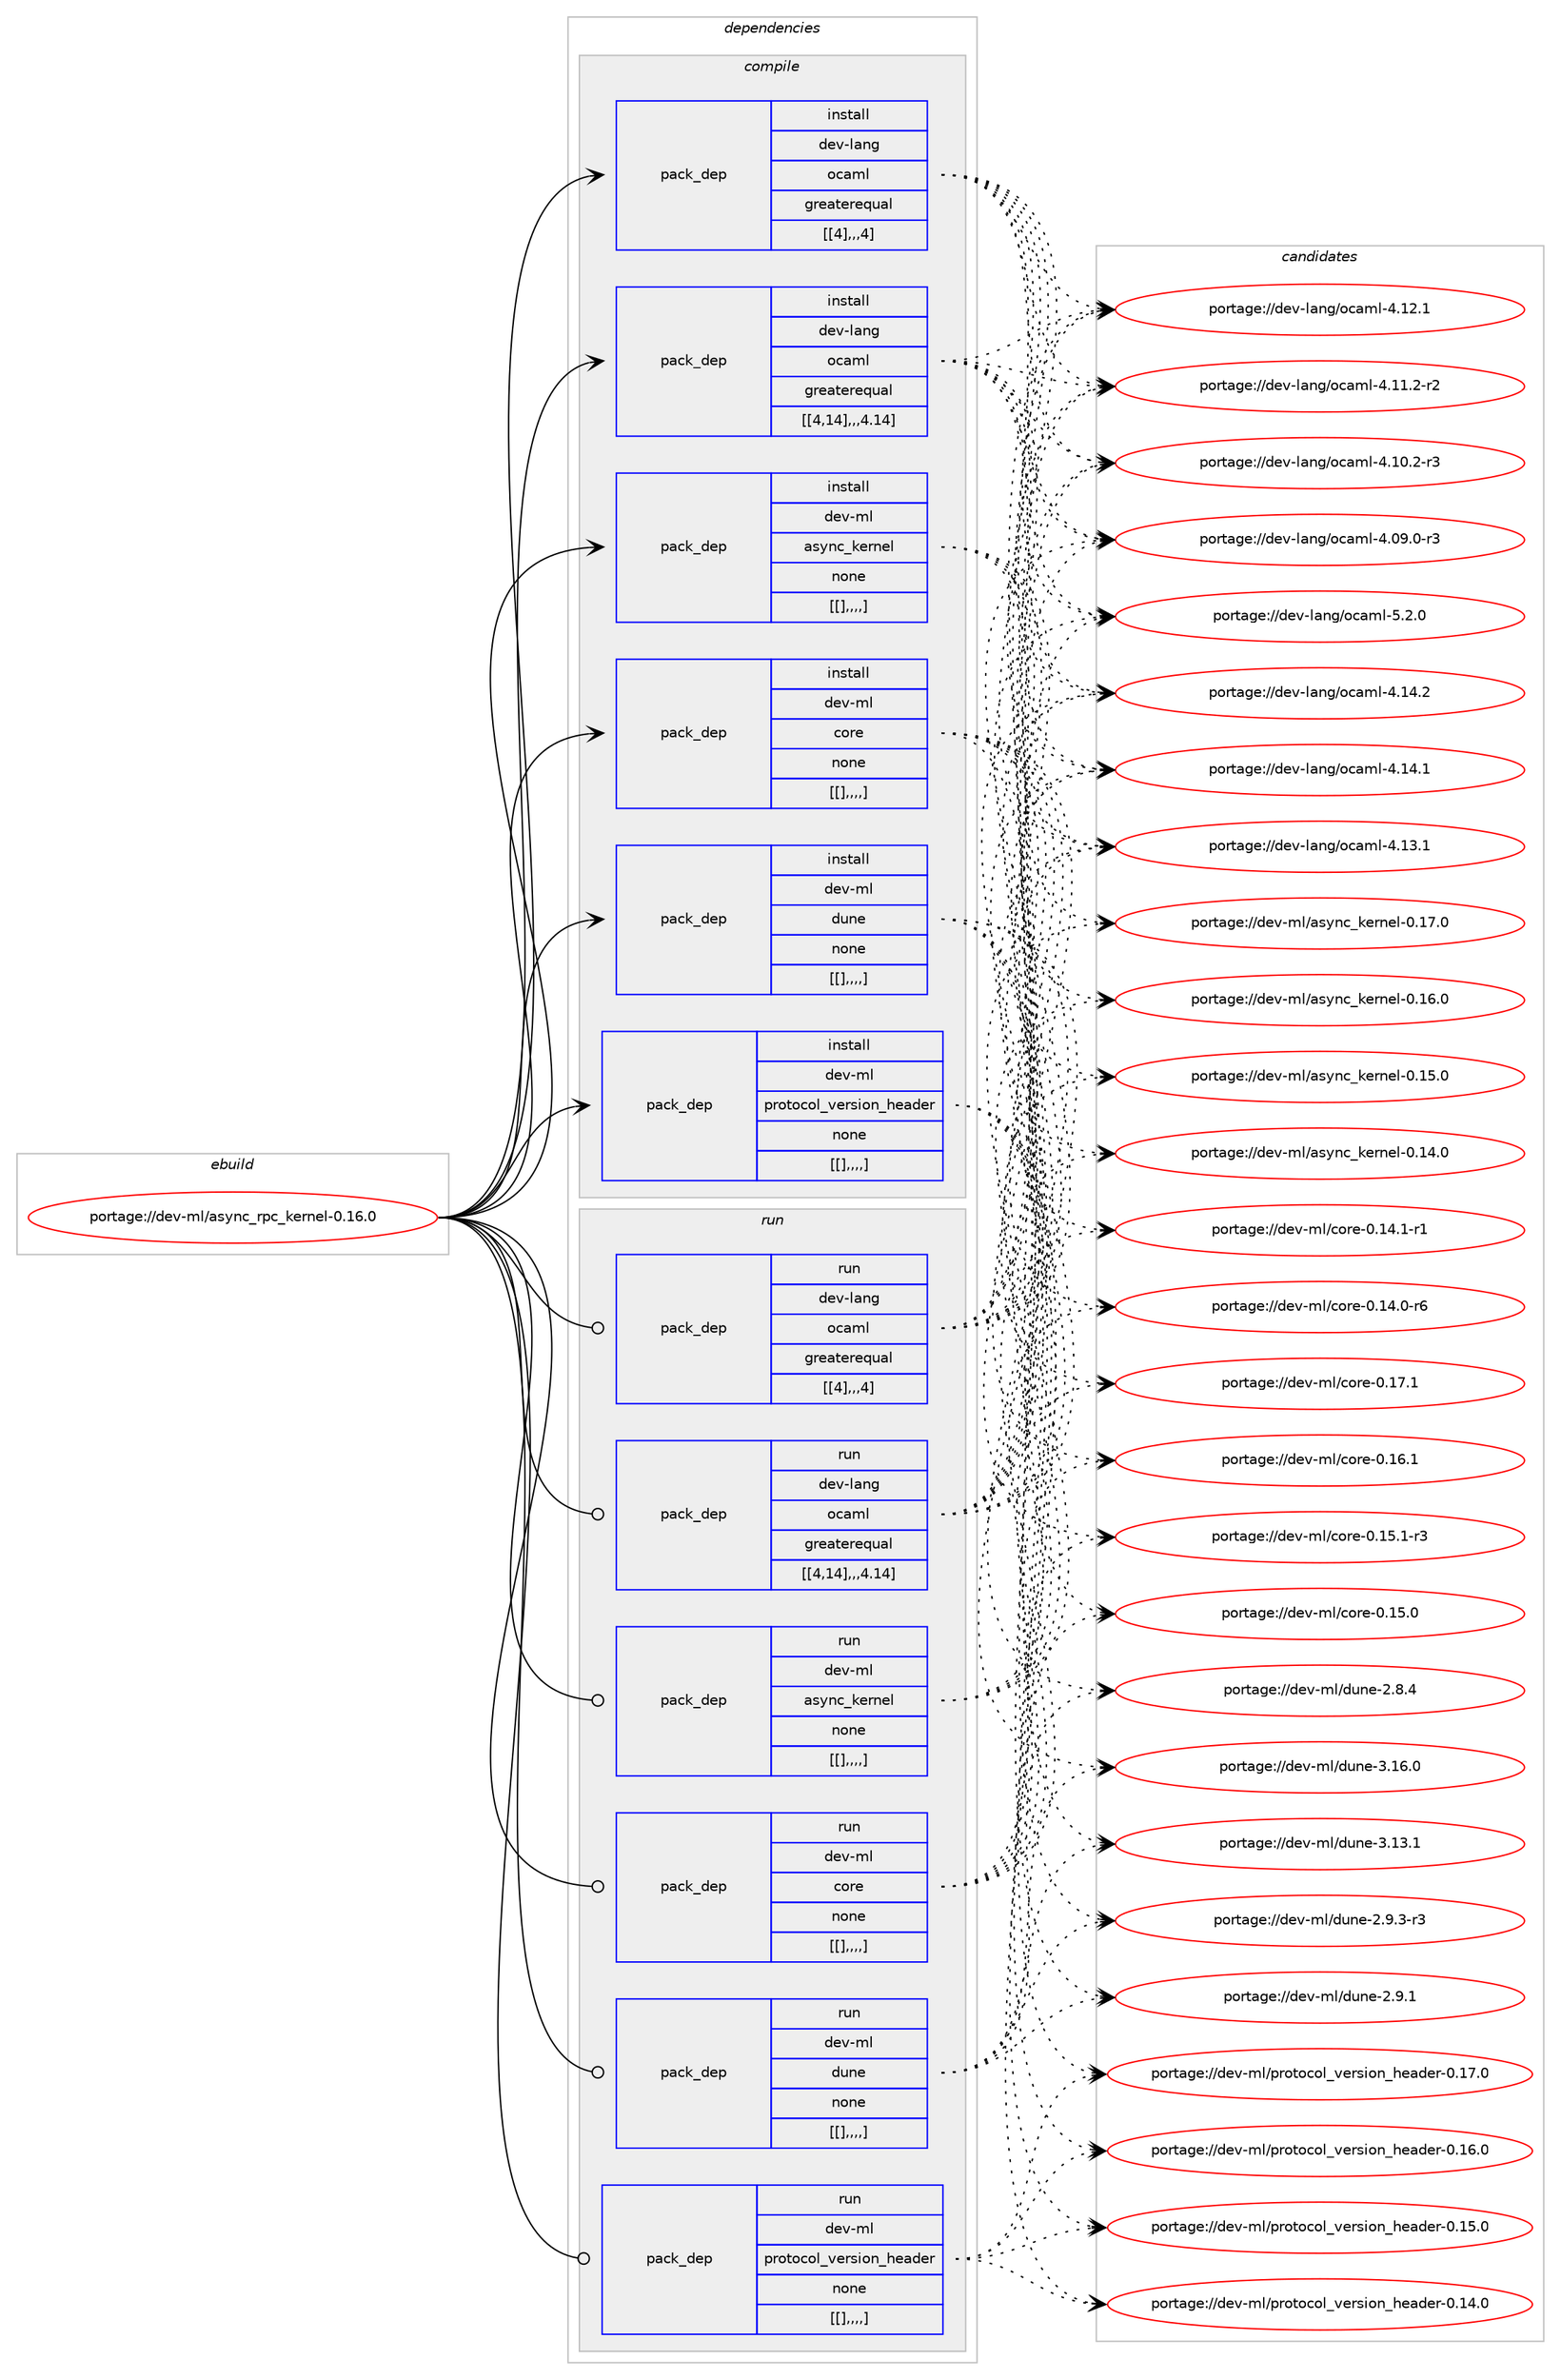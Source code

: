digraph prolog {

# *************
# Graph options
# *************

newrank=true;
concentrate=true;
compound=true;
graph [rankdir=LR,fontname=Helvetica,fontsize=10,ranksep=1.5];#, ranksep=2.5, nodesep=0.2];
edge  [arrowhead=vee];
node  [fontname=Helvetica,fontsize=10];

# **********
# The ebuild
# **********

subgraph cluster_leftcol {
color=gray;
label=<<i>ebuild</i>>;
id [label="portage://dev-ml/async_rpc_kernel-0.16.0", color=red, width=4, href="../dev-ml/async_rpc_kernel-0.16.0.svg"];
}

# ****************
# The dependencies
# ****************

subgraph cluster_midcol {
color=gray;
label=<<i>dependencies</i>>;
subgraph cluster_compile {
fillcolor="#eeeeee";
style=filled;
label=<<i>compile</i>>;
subgraph pack87255 {
dependency118155 [label=<<TABLE BORDER="0" CELLBORDER="1" CELLSPACING="0" CELLPADDING="4" WIDTH="220"><TR><TD ROWSPAN="6" CELLPADDING="30">pack_dep</TD></TR><TR><TD WIDTH="110">install</TD></TR><TR><TD>dev-lang</TD></TR><TR><TD>ocaml</TD></TR><TR><TD>greaterequal</TD></TR><TR><TD>[[4],,,4]</TD></TR></TABLE>>, shape=none, color=blue];
}
id:e -> dependency118155:w [weight=20,style="solid",arrowhead="vee"];
subgraph pack87256 {
dependency118156 [label=<<TABLE BORDER="0" CELLBORDER="1" CELLSPACING="0" CELLPADDING="4" WIDTH="220"><TR><TD ROWSPAN="6" CELLPADDING="30">pack_dep</TD></TR><TR><TD WIDTH="110">install</TD></TR><TR><TD>dev-lang</TD></TR><TR><TD>ocaml</TD></TR><TR><TD>greaterequal</TD></TR><TR><TD>[[4,14],,,4.14]</TD></TR></TABLE>>, shape=none, color=blue];
}
id:e -> dependency118156:w [weight=20,style="solid",arrowhead="vee"];
subgraph pack87257 {
dependency118157 [label=<<TABLE BORDER="0" CELLBORDER="1" CELLSPACING="0" CELLPADDING="4" WIDTH="220"><TR><TD ROWSPAN="6" CELLPADDING="30">pack_dep</TD></TR><TR><TD WIDTH="110">install</TD></TR><TR><TD>dev-ml</TD></TR><TR><TD>async_kernel</TD></TR><TR><TD>none</TD></TR><TR><TD>[[],,,,]</TD></TR></TABLE>>, shape=none, color=blue];
}
id:e -> dependency118157:w [weight=20,style="solid",arrowhead="vee"];
subgraph pack87258 {
dependency118158 [label=<<TABLE BORDER="0" CELLBORDER="1" CELLSPACING="0" CELLPADDING="4" WIDTH="220"><TR><TD ROWSPAN="6" CELLPADDING="30">pack_dep</TD></TR><TR><TD WIDTH="110">install</TD></TR><TR><TD>dev-ml</TD></TR><TR><TD>core</TD></TR><TR><TD>none</TD></TR><TR><TD>[[],,,,]</TD></TR></TABLE>>, shape=none, color=blue];
}
id:e -> dependency118158:w [weight=20,style="solid",arrowhead="vee"];
subgraph pack87259 {
dependency118159 [label=<<TABLE BORDER="0" CELLBORDER="1" CELLSPACING="0" CELLPADDING="4" WIDTH="220"><TR><TD ROWSPAN="6" CELLPADDING="30">pack_dep</TD></TR><TR><TD WIDTH="110">install</TD></TR><TR><TD>dev-ml</TD></TR><TR><TD>dune</TD></TR><TR><TD>none</TD></TR><TR><TD>[[],,,,]</TD></TR></TABLE>>, shape=none, color=blue];
}
id:e -> dependency118159:w [weight=20,style="solid",arrowhead="vee"];
subgraph pack87260 {
dependency118160 [label=<<TABLE BORDER="0" CELLBORDER="1" CELLSPACING="0" CELLPADDING="4" WIDTH="220"><TR><TD ROWSPAN="6" CELLPADDING="30">pack_dep</TD></TR><TR><TD WIDTH="110">install</TD></TR><TR><TD>dev-ml</TD></TR><TR><TD>protocol_version_header</TD></TR><TR><TD>none</TD></TR><TR><TD>[[],,,,]</TD></TR></TABLE>>, shape=none, color=blue];
}
id:e -> dependency118160:w [weight=20,style="solid",arrowhead="vee"];
}
subgraph cluster_compileandrun {
fillcolor="#eeeeee";
style=filled;
label=<<i>compile and run</i>>;
}
subgraph cluster_run {
fillcolor="#eeeeee";
style=filled;
label=<<i>run</i>>;
subgraph pack87261 {
dependency118161 [label=<<TABLE BORDER="0" CELLBORDER="1" CELLSPACING="0" CELLPADDING="4" WIDTH="220"><TR><TD ROWSPAN="6" CELLPADDING="30">pack_dep</TD></TR><TR><TD WIDTH="110">run</TD></TR><TR><TD>dev-lang</TD></TR><TR><TD>ocaml</TD></TR><TR><TD>greaterequal</TD></TR><TR><TD>[[4],,,4]</TD></TR></TABLE>>, shape=none, color=blue];
}
id:e -> dependency118161:w [weight=20,style="solid",arrowhead="odot"];
subgraph pack87262 {
dependency118162 [label=<<TABLE BORDER="0" CELLBORDER="1" CELLSPACING="0" CELLPADDING="4" WIDTH="220"><TR><TD ROWSPAN="6" CELLPADDING="30">pack_dep</TD></TR><TR><TD WIDTH="110">run</TD></TR><TR><TD>dev-lang</TD></TR><TR><TD>ocaml</TD></TR><TR><TD>greaterequal</TD></TR><TR><TD>[[4,14],,,4.14]</TD></TR></TABLE>>, shape=none, color=blue];
}
id:e -> dependency118162:w [weight=20,style="solid",arrowhead="odot"];
subgraph pack87263 {
dependency118163 [label=<<TABLE BORDER="0" CELLBORDER="1" CELLSPACING="0" CELLPADDING="4" WIDTH="220"><TR><TD ROWSPAN="6" CELLPADDING="30">pack_dep</TD></TR><TR><TD WIDTH="110">run</TD></TR><TR><TD>dev-ml</TD></TR><TR><TD>async_kernel</TD></TR><TR><TD>none</TD></TR><TR><TD>[[],,,,]</TD></TR></TABLE>>, shape=none, color=blue];
}
id:e -> dependency118163:w [weight=20,style="solid",arrowhead="odot"];
subgraph pack87264 {
dependency118164 [label=<<TABLE BORDER="0" CELLBORDER="1" CELLSPACING="0" CELLPADDING="4" WIDTH="220"><TR><TD ROWSPAN="6" CELLPADDING="30">pack_dep</TD></TR><TR><TD WIDTH="110">run</TD></TR><TR><TD>dev-ml</TD></TR><TR><TD>core</TD></TR><TR><TD>none</TD></TR><TR><TD>[[],,,,]</TD></TR></TABLE>>, shape=none, color=blue];
}
id:e -> dependency118164:w [weight=20,style="solid",arrowhead="odot"];
subgraph pack87265 {
dependency118165 [label=<<TABLE BORDER="0" CELLBORDER="1" CELLSPACING="0" CELLPADDING="4" WIDTH="220"><TR><TD ROWSPAN="6" CELLPADDING="30">pack_dep</TD></TR><TR><TD WIDTH="110">run</TD></TR><TR><TD>dev-ml</TD></TR><TR><TD>dune</TD></TR><TR><TD>none</TD></TR><TR><TD>[[],,,,]</TD></TR></TABLE>>, shape=none, color=blue];
}
id:e -> dependency118165:w [weight=20,style="solid",arrowhead="odot"];
subgraph pack87266 {
dependency118166 [label=<<TABLE BORDER="0" CELLBORDER="1" CELLSPACING="0" CELLPADDING="4" WIDTH="220"><TR><TD ROWSPAN="6" CELLPADDING="30">pack_dep</TD></TR><TR><TD WIDTH="110">run</TD></TR><TR><TD>dev-ml</TD></TR><TR><TD>protocol_version_header</TD></TR><TR><TD>none</TD></TR><TR><TD>[[],,,,]</TD></TR></TABLE>>, shape=none, color=blue];
}
id:e -> dependency118166:w [weight=20,style="solid",arrowhead="odot"];
}
}

# **************
# The candidates
# **************

subgraph cluster_choices {
rank=same;
color=gray;
label=<<i>candidates</i>>;

subgraph choice87255 {
color=black;
nodesep=1;
choice1001011184510897110103471119997109108455346504648 [label="portage://dev-lang/ocaml-5.2.0", color=red, width=4,href="../dev-lang/ocaml-5.2.0.svg"];
choice100101118451089711010347111999710910845524649524650 [label="portage://dev-lang/ocaml-4.14.2", color=red, width=4,href="../dev-lang/ocaml-4.14.2.svg"];
choice100101118451089711010347111999710910845524649524649 [label="portage://dev-lang/ocaml-4.14.1", color=red, width=4,href="../dev-lang/ocaml-4.14.1.svg"];
choice100101118451089711010347111999710910845524649514649 [label="portage://dev-lang/ocaml-4.13.1", color=red, width=4,href="../dev-lang/ocaml-4.13.1.svg"];
choice100101118451089711010347111999710910845524649504649 [label="portage://dev-lang/ocaml-4.12.1", color=red, width=4,href="../dev-lang/ocaml-4.12.1.svg"];
choice1001011184510897110103471119997109108455246494946504511450 [label="portage://dev-lang/ocaml-4.11.2-r2", color=red, width=4,href="../dev-lang/ocaml-4.11.2-r2.svg"];
choice1001011184510897110103471119997109108455246494846504511451 [label="portage://dev-lang/ocaml-4.10.2-r3", color=red, width=4,href="../dev-lang/ocaml-4.10.2-r3.svg"];
choice1001011184510897110103471119997109108455246485746484511451 [label="portage://dev-lang/ocaml-4.09.0-r3", color=red, width=4,href="../dev-lang/ocaml-4.09.0-r3.svg"];
dependency118155:e -> choice1001011184510897110103471119997109108455346504648:w [style=dotted,weight="100"];
dependency118155:e -> choice100101118451089711010347111999710910845524649524650:w [style=dotted,weight="100"];
dependency118155:e -> choice100101118451089711010347111999710910845524649524649:w [style=dotted,weight="100"];
dependency118155:e -> choice100101118451089711010347111999710910845524649514649:w [style=dotted,weight="100"];
dependency118155:e -> choice100101118451089711010347111999710910845524649504649:w [style=dotted,weight="100"];
dependency118155:e -> choice1001011184510897110103471119997109108455246494946504511450:w [style=dotted,weight="100"];
dependency118155:e -> choice1001011184510897110103471119997109108455246494846504511451:w [style=dotted,weight="100"];
dependency118155:e -> choice1001011184510897110103471119997109108455246485746484511451:w [style=dotted,weight="100"];
}
subgraph choice87256 {
color=black;
nodesep=1;
choice1001011184510897110103471119997109108455346504648 [label="portage://dev-lang/ocaml-5.2.0", color=red, width=4,href="../dev-lang/ocaml-5.2.0.svg"];
choice100101118451089711010347111999710910845524649524650 [label="portage://dev-lang/ocaml-4.14.2", color=red, width=4,href="../dev-lang/ocaml-4.14.2.svg"];
choice100101118451089711010347111999710910845524649524649 [label="portage://dev-lang/ocaml-4.14.1", color=red, width=4,href="../dev-lang/ocaml-4.14.1.svg"];
choice100101118451089711010347111999710910845524649514649 [label="portage://dev-lang/ocaml-4.13.1", color=red, width=4,href="../dev-lang/ocaml-4.13.1.svg"];
choice100101118451089711010347111999710910845524649504649 [label="portage://dev-lang/ocaml-4.12.1", color=red, width=4,href="../dev-lang/ocaml-4.12.1.svg"];
choice1001011184510897110103471119997109108455246494946504511450 [label="portage://dev-lang/ocaml-4.11.2-r2", color=red, width=4,href="../dev-lang/ocaml-4.11.2-r2.svg"];
choice1001011184510897110103471119997109108455246494846504511451 [label="portage://dev-lang/ocaml-4.10.2-r3", color=red, width=4,href="../dev-lang/ocaml-4.10.2-r3.svg"];
choice1001011184510897110103471119997109108455246485746484511451 [label="portage://dev-lang/ocaml-4.09.0-r3", color=red, width=4,href="../dev-lang/ocaml-4.09.0-r3.svg"];
dependency118156:e -> choice1001011184510897110103471119997109108455346504648:w [style=dotted,weight="100"];
dependency118156:e -> choice100101118451089711010347111999710910845524649524650:w [style=dotted,weight="100"];
dependency118156:e -> choice100101118451089711010347111999710910845524649524649:w [style=dotted,weight="100"];
dependency118156:e -> choice100101118451089711010347111999710910845524649514649:w [style=dotted,weight="100"];
dependency118156:e -> choice100101118451089711010347111999710910845524649504649:w [style=dotted,weight="100"];
dependency118156:e -> choice1001011184510897110103471119997109108455246494946504511450:w [style=dotted,weight="100"];
dependency118156:e -> choice1001011184510897110103471119997109108455246494846504511451:w [style=dotted,weight="100"];
dependency118156:e -> choice1001011184510897110103471119997109108455246485746484511451:w [style=dotted,weight="100"];
}
subgraph choice87257 {
color=black;
nodesep=1;
choice100101118451091084797115121110999510710111411010110845484649554648 [label="portage://dev-ml/async_kernel-0.17.0", color=red, width=4,href="../dev-ml/async_kernel-0.17.0.svg"];
choice100101118451091084797115121110999510710111411010110845484649544648 [label="portage://dev-ml/async_kernel-0.16.0", color=red, width=4,href="../dev-ml/async_kernel-0.16.0.svg"];
choice100101118451091084797115121110999510710111411010110845484649534648 [label="portage://dev-ml/async_kernel-0.15.0", color=red, width=4,href="../dev-ml/async_kernel-0.15.0.svg"];
choice100101118451091084797115121110999510710111411010110845484649524648 [label="portage://dev-ml/async_kernel-0.14.0", color=red, width=4,href="../dev-ml/async_kernel-0.14.0.svg"];
dependency118157:e -> choice100101118451091084797115121110999510710111411010110845484649554648:w [style=dotted,weight="100"];
dependency118157:e -> choice100101118451091084797115121110999510710111411010110845484649544648:w [style=dotted,weight="100"];
dependency118157:e -> choice100101118451091084797115121110999510710111411010110845484649534648:w [style=dotted,weight="100"];
dependency118157:e -> choice100101118451091084797115121110999510710111411010110845484649524648:w [style=dotted,weight="100"];
}
subgraph choice87258 {
color=black;
nodesep=1;
choice10010111845109108479911111410145484649554649 [label="portage://dev-ml/core-0.17.1", color=red, width=4,href="../dev-ml/core-0.17.1.svg"];
choice10010111845109108479911111410145484649544649 [label="portage://dev-ml/core-0.16.1", color=red, width=4,href="../dev-ml/core-0.16.1.svg"];
choice100101118451091084799111114101454846495346494511451 [label="portage://dev-ml/core-0.15.1-r3", color=red, width=4,href="../dev-ml/core-0.15.1-r3.svg"];
choice10010111845109108479911111410145484649534648 [label="portage://dev-ml/core-0.15.0", color=red, width=4,href="../dev-ml/core-0.15.0.svg"];
choice100101118451091084799111114101454846495246494511449 [label="portage://dev-ml/core-0.14.1-r1", color=red, width=4,href="../dev-ml/core-0.14.1-r1.svg"];
choice100101118451091084799111114101454846495246484511454 [label="portage://dev-ml/core-0.14.0-r6", color=red, width=4,href="../dev-ml/core-0.14.0-r6.svg"];
dependency118158:e -> choice10010111845109108479911111410145484649554649:w [style=dotted,weight="100"];
dependency118158:e -> choice10010111845109108479911111410145484649544649:w [style=dotted,weight="100"];
dependency118158:e -> choice100101118451091084799111114101454846495346494511451:w [style=dotted,weight="100"];
dependency118158:e -> choice10010111845109108479911111410145484649534648:w [style=dotted,weight="100"];
dependency118158:e -> choice100101118451091084799111114101454846495246494511449:w [style=dotted,weight="100"];
dependency118158:e -> choice100101118451091084799111114101454846495246484511454:w [style=dotted,weight="100"];
}
subgraph choice87259 {
color=black;
nodesep=1;
choice100101118451091084710011711010145514649544648 [label="portage://dev-ml/dune-3.16.0", color=red, width=4,href="../dev-ml/dune-3.16.0.svg"];
choice100101118451091084710011711010145514649514649 [label="portage://dev-ml/dune-3.13.1", color=red, width=4,href="../dev-ml/dune-3.13.1.svg"];
choice10010111845109108471001171101014550465746514511451 [label="portage://dev-ml/dune-2.9.3-r3", color=red, width=4,href="../dev-ml/dune-2.9.3-r3.svg"];
choice1001011184510910847100117110101455046574649 [label="portage://dev-ml/dune-2.9.1", color=red, width=4,href="../dev-ml/dune-2.9.1.svg"];
choice1001011184510910847100117110101455046564652 [label="portage://dev-ml/dune-2.8.4", color=red, width=4,href="../dev-ml/dune-2.8.4.svg"];
dependency118159:e -> choice100101118451091084710011711010145514649544648:w [style=dotted,weight="100"];
dependency118159:e -> choice100101118451091084710011711010145514649514649:w [style=dotted,weight="100"];
dependency118159:e -> choice10010111845109108471001171101014550465746514511451:w [style=dotted,weight="100"];
dependency118159:e -> choice1001011184510910847100117110101455046574649:w [style=dotted,weight="100"];
dependency118159:e -> choice1001011184510910847100117110101455046564652:w [style=dotted,weight="100"];
}
subgraph choice87260 {
color=black;
nodesep=1;
choice10010111845109108471121141111161119911110895118101114115105111110951041019710010111445484649554648 [label="portage://dev-ml/protocol_version_header-0.17.0", color=red, width=4,href="../dev-ml/protocol_version_header-0.17.0.svg"];
choice10010111845109108471121141111161119911110895118101114115105111110951041019710010111445484649544648 [label="portage://dev-ml/protocol_version_header-0.16.0", color=red, width=4,href="../dev-ml/protocol_version_header-0.16.0.svg"];
choice10010111845109108471121141111161119911110895118101114115105111110951041019710010111445484649534648 [label="portage://dev-ml/protocol_version_header-0.15.0", color=red, width=4,href="../dev-ml/protocol_version_header-0.15.0.svg"];
choice10010111845109108471121141111161119911110895118101114115105111110951041019710010111445484649524648 [label="portage://dev-ml/protocol_version_header-0.14.0", color=red, width=4,href="../dev-ml/protocol_version_header-0.14.0.svg"];
dependency118160:e -> choice10010111845109108471121141111161119911110895118101114115105111110951041019710010111445484649554648:w [style=dotted,weight="100"];
dependency118160:e -> choice10010111845109108471121141111161119911110895118101114115105111110951041019710010111445484649544648:w [style=dotted,weight="100"];
dependency118160:e -> choice10010111845109108471121141111161119911110895118101114115105111110951041019710010111445484649534648:w [style=dotted,weight="100"];
dependency118160:e -> choice10010111845109108471121141111161119911110895118101114115105111110951041019710010111445484649524648:w [style=dotted,weight="100"];
}
subgraph choice87261 {
color=black;
nodesep=1;
choice1001011184510897110103471119997109108455346504648 [label="portage://dev-lang/ocaml-5.2.0", color=red, width=4,href="../dev-lang/ocaml-5.2.0.svg"];
choice100101118451089711010347111999710910845524649524650 [label="portage://dev-lang/ocaml-4.14.2", color=red, width=4,href="../dev-lang/ocaml-4.14.2.svg"];
choice100101118451089711010347111999710910845524649524649 [label="portage://dev-lang/ocaml-4.14.1", color=red, width=4,href="../dev-lang/ocaml-4.14.1.svg"];
choice100101118451089711010347111999710910845524649514649 [label="portage://dev-lang/ocaml-4.13.1", color=red, width=4,href="../dev-lang/ocaml-4.13.1.svg"];
choice100101118451089711010347111999710910845524649504649 [label="portage://dev-lang/ocaml-4.12.1", color=red, width=4,href="../dev-lang/ocaml-4.12.1.svg"];
choice1001011184510897110103471119997109108455246494946504511450 [label="portage://dev-lang/ocaml-4.11.2-r2", color=red, width=4,href="../dev-lang/ocaml-4.11.2-r2.svg"];
choice1001011184510897110103471119997109108455246494846504511451 [label="portage://dev-lang/ocaml-4.10.2-r3", color=red, width=4,href="../dev-lang/ocaml-4.10.2-r3.svg"];
choice1001011184510897110103471119997109108455246485746484511451 [label="portage://dev-lang/ocaml-4.09.0-r3", color=red, width=4,href="../dev-lang/ocaml-4.09.0-r3.svg"];
dependency118161:e -> choice1001011184510897110103471119997109108455346504648:w [style=dotted,weight="100"];
dependency118161:e -> choice100101118451089711010347111999710910845524649524650:w [style=dotted,weight="100"];
dependency118161:e -> choice100101118451089711010347111999710910845524649524649:w [style=dotted,weight="100"];
dependency118161:e -> choice100101118451089711010347111999710910845524649514649:w [style=dotted,weight="100"];
dependency118161:e -> choice100101118451089711010347111999710910845524649504649:w [style=dotted,weight="100"];
dependency118161:e -> choice1001011184510897110103471119997109108455246494946504511450:w [style=dotted,weight="100"];
dependency118161:e -> choice1001011184510897110103471119997109108455246494846504511451:w [style=dotted,weight="100"];
dependency118161:e -> choice1001011184510897110103471119997109108455246485746484511451:w [style=dotted,weight="100"];
}
subgraph choice87262 {
color=black;
nodesep=1;
choice1001011184510897110103471119997109108455346504648 [label="portage://dev-lang/ocaml-5.2.0", color=red, width=4,href="../dev-lang/ocaml-5.2.0.svg"];
choice100101118451089711010347111999710910845524649524650 [label="portage://dev-lang/ocaml-4.14.2", color=red, width=4,href="../dev-lang/ocaml-4.14.2.svg"];
choice100101118451089711010347111999710910845524649524649 [label="portage://dev-lang/ocaml-4.14.1", color=red, width=4,href="../dev-lang/ocaml-4.14.1.svg"];
choice100101118451089711010347111999710910845524649514649 [label="portage://dev-lang/ocaml-4.13.1", color=red, width=4,href="../dev-lang/ocaml-4.13.1.svg"];
choice100101118451089711010347111999710910845524649504649 [label="portage://dev-lang/ocaml-4.12.1", color=red, width=4,href="../dev-lang/ocaml-4.12.1.svg"];
choice1001011184510897110103471119997109108455246494946504511450 [label="portage://dev-lang/ocaml-4.11.2-r2", color=red, width=4,href="../dev-lang/ocaml-4.11.2-r2.svg"];
choice1001011184510897110103471119997109108455246494846504511451 [label="portage://dev-lang/ocaml-4.10.2-r3", color=red, width=4,href="../dev-lang/ocaml-4.10.2-r3.svg"];
choice1001011184510897110103471119997109108455246485746484511451 [label="portage://dev-lang/ocaml-4.09.0-r3", color=red, width=4,href="../dev-lang/ocaml-4.09.0-r3.svg"];
dependency118162:e -> choice1001011184510897110103471119997109108455346504648:w [style=dotted,weight="100"];
dependency118162:e -> choice100101118451089711010347111999710910845524649524650:w [style=dotted,weight="100"];
dependency118162:e -> choice100101118451089711010347111999710910845524649524649:w [style=dotted,weight="100"];
dependency118162:e -> choice100101118451089711010347111999710910845524649514649:w [style=dotted,weight="100"];
dependency118162:e -> choice100101118451089711010347111999710910845524649504649:w [style=dotted,weight="100"];
dependency118162:e -> choice1001011184510897110103471119997109108455246494946504511450:w [style=dotted,weight="100"];
dependency118162:e -> choice1001011184510897110103471119997109108455246494846504511451:w [style=dotted,weight="100"];
dependency118162:e -> choice1001011184510897110103471119997109108455246485746484511451:w [style=dotted,weight="100"];
}
subgraph choice87263 {
color=black;
nodesep=1;
choice100101118451091084797115121110999510710111411010110845484649554648 [label="portage://dev-ml/async_kernel-0.17.0", color=red, width=4,href="../dev-ml/async_kernel-0.17.0.svg"];
choice100101118451091084797115121110999510710111411010110845484649544648 [label="portage://dev-ml/async_kernel-0.16.0", color=red, width=4,href="../dev-ml/async_kernel-0.16.0.svg"];
choice100101118451091084797115121110999510710111411010110845484649534648 [label="portage://dev-ml/async_kernel-0.15.0", color=red, width=4,href="../dev-ml/async_kernel-0.15.0.svg"];
choice100101118451091084797115121110999510710111411010110845484649524648 [label="portage://dev-ml/async_kernel-0.14.0", color=red, width=4,href="../dev-ml/async_kernel-0.14.0.svg"];
dependency118163:e -> choice100101118451091084797115121110999510710111411010110845484649554648:w [style=dotted,weight="100"];
dependency118163:e -> choice100101118451091084797115121110999510710111411010110845484649544648:w [style=dotted,weight="100"];
dependency118163:e -> choice100101118451091084797115121110999510710111411010110845484649534648:w [style=dotted,weight="100"];
dependency118163:e -> choice100101118451091084797115121110999510710111411010110845484649524648:w [style=dotted,weight="100"];
}
subgraph choice87264 {
color=black;
nodesep=1;
choice10010111845109108479911111410145484649554649 [label="portage://dev-ml/core-0.17.1", color=red, width=4,href="../dev-ml/core-0.17.1.svg"];
choice10010111845109108479911111410145484649544649 [label="portage://dev-ml/core-0.16.1", color=red, width=4,href="../dev-ml/core-0.16.1.svg"];
choice100101118451091084799111114101454846495346494511451 [label="portage://dev-ml/core-0.15.1-r3", color=red, width=4,href="../dev-ml/core-0.15.1-r3.svg"];
choice10010111845109108479911111410145484649534648 [label="portage://dev-ml/core-0.15.0", color=red, width=4,href="../dev-ml/core-0.15.0.svg"];
choice100101118451091084799111114101454846495246494511449 [label="portage://dev-ml/core-0.14.1-r1", color=red, width=4,href="../dev-ml/core-0.14.1-r1.svg"];
choice100101118451091084799111114101454846495246484511454 [label="portage://dev-ml/core-0.14.0-r6", color=red, width=4,href="../dev-ml/core-0.14.0-r6.svg"];
dependency118164:e -> choice10010111845109108479911111410145484649554649:w [style=dotted,weight="100"];
dependency118164:e -> choice10010111845109108479911111410145484649544649:w [style=dotted,weight="100"];
dependency118164:e -> choice100101118451091084799111114101454846495346494511451:w [style=dotted,weight="100"];
dependency118164:e -> choice10010111845109108479911111410145484649534648:w [style=dotted,weight="100"];
dependency118164:e -> choice100101118451091084799111114101454846495246494511449:w [style=dotted,weight="100"];
dependency118164:e -> choice100101118451091084799111114101454846495246484511454:w [style=dotted,weight="100"];
}
subgraph choice87265 {
color=black;
nodesep=1;
choice100101118451091084710011711010145514649544648 [label="portage://dev-ml/dune-3.16.0", color=red, width=4,href="../dev-ml/dune-3.16.0.svg"];
choice100101118451091084710011711010145514649514649 [label="portage://dev-ml/dune-3.13.1", color=red, width=4,href="../dev-ml/dune-3.13.1.svg"];
choice10010111845109108471001171101014550465746514511451 [label="portage://dev-ml/dune-2.9.3-r3", color=red, width=4,href="../dev-ml/dune-2.9.3-r3.svg"];
choice1001011184510910847100117110101455046574649 [label="portage://dev-ml/dune-2.9.1", color=red, width=4,href="../dev-ml/dune-2.9.1.svg"];
choice1001011184510910847100117110101455046564652 [label="portage://dev-ml/dune-2.8.4", color=red, width=4,href="../dev-ml/dune-2.8.4.svg"];
dependency118165:e -> choice100101118451091084710011711010145514649544648:w [style=dotted,weight="100"];
dependency118165:e -> choice100101118451091084710011711010145514649514649:w [style=dotted,weight="100"];
dependency118165:e -> choice10010111845109108471001171101014550465746514511451:w [style=dotted,weight="100"];
dependency118165:e -> choice1001011184510910847100117110101455046574649:w [style=dotted,weight="100"];
dependency118165:e -> choice1001011184510910847100117110101455046564652:w [style=dotted,weight="100"];
}
subgraph choice87266 {
color=black;
nodesep=1;
choice10010111845109108471121141111161119911110895118101114115105111110951041019710010111445484649554648 [label="portage://dev-ml/protocol_version_header-0.17.0", color=red, width=4,href="../dev-ml/protocol_version_header-0.17.0.svg"];
choice10010111845109108471121141111161119911110895118101114115105111110951041019710010111445484649544648 [label="portage://dev-ml/protocol_version_header-0.16.0", color=red, width=4,href="../dev-ml/protocol_version_header-0.16.0.svg"];
choice10010111845109108471121141111161119911110895118101114115105111110951041019710010111445484649534648 [label="portage://dev-ml/protocol_version_header-0.15.0", color=red, width=4,href="../dev-ml/protocol_version_header-0.15.0.svg"];
choice10010111845109108471121141111161119911110895118101114115105111110951041019710010111445484649524648 [label="portage://dev-ml/protocol_version_header-0.14.0", color=red, width=4,href="../dev-ml/protocol_version_header-0.14.0.svg"];
dependency118166:e -> choice10010111845109108471121141111161119911110895118101114115105111110951041019710010111445484649554648:w [style=dotted,weight="100"];
dependency118166:e -> choice10010111845109108471121141111161119911110895118101114115105111110951041019710010111445484649544648:w [style=dotted,weight="100"];
dependency118166:e -> choice10010111845109108471121141111161119911110895118101114115105111110951041019710010111445484649534648:w [style=dotted,weight="100"];
dependency118166:e -> choice10010111845109108471121141111161119911110895118101114115105111110951041019710010111445484649524648:w [style=dotted,weight="100"];
}
}

}
